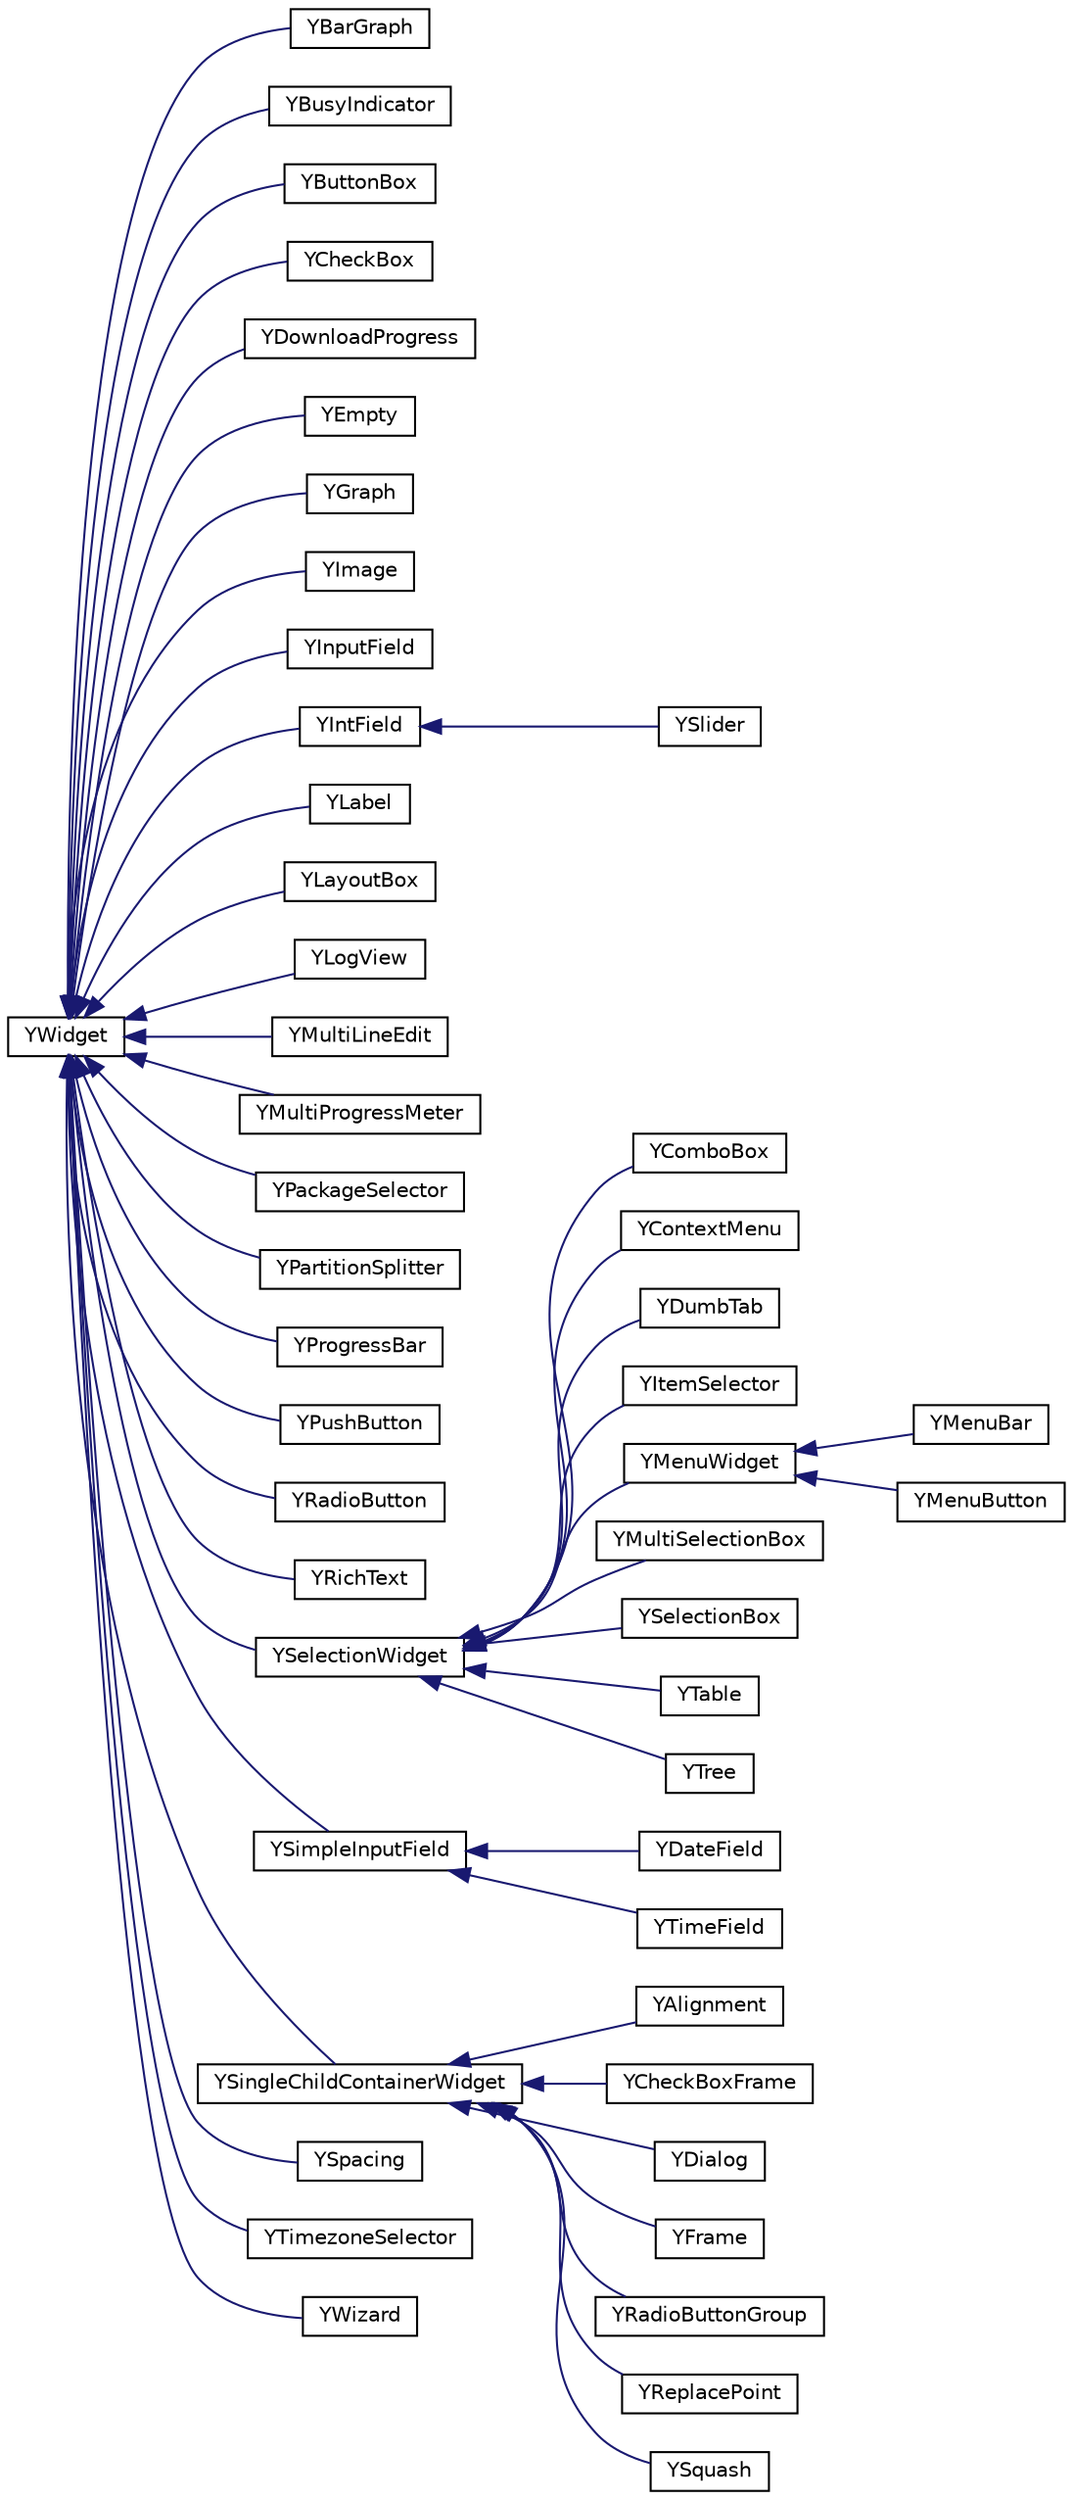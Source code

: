 digraph "Graphical Class Hierarchy"
{
 // LATEX_PDF_SIZE
  edge [fontname="Helvetica",fontsize="10",labelfontname="Helvetica",labelfontsize="10"];
  node [fontname="Helvetica",fontsize="10",shape=record];
  rankdir="LR";
  Node0 [label="YWidget",height=0.2,width=0.4,color="black", fillcolor="white", style="filled",URL="$classYWidget.html",tooltip=" "];
  Node0 -> Node1 [dir="back",color="midnightblue",fontsize="10",style="solid",fontname="Helvetica"];
  Node1 [label="YBarGraph",height=0.2,width=0.4,color="black", fillcolor="white", style="filled",URL="$classYBarGraph.html",tooltip=" "];
  Node0 -> Node2 [dir="back",color="midnightblue",fontsize="10",style="solid",fontname="Helvetica"];
  Node2 [label="YBusyIndicator",height=0.2,width=0.4,color="black", fillcolor="white", style="filled",URL="$classYBusyIndicator.html",tooltip=" "];
  Node0 -> Node3 [dir="back",color="midnightblue",fontsize="10",style="solid",fontname="Helvetica"];
  Node3 [label="YButtonBox",height=0.2,width=0.4,color="black", fillcolor="white", style="filled",URL="$classYButtonBox.html",tooltip=" "];
  Node0 -> Node4 [dir="back",color="midnightblue",fontsize="10",style="solid",fontname="Helvetica"];
  Node4 [label="YCheckBox",height=0.2,width=0.4,color="black", fillcolor="white", style="filled",URL="$classYCheckBox.html",tooltip=" "];
  Node0 -> Node5 [dir="back",color="midnightblue",fontsize="10",style="solid",fontname="Helvetica"];
  Node5 [label="YDownloadProgress",height=0.2,width=0.4,color="black", fillcolor="white", style="filled",URL="$classYDownloadProgress.html",tooltip=" "];
  Node0 -> Node6 [dir="back",color="midnightblue",fontsize="10",style="solid",fontname="Helvetica"];
  Node6 [label="YEmpty",height=0.2,width=0.4,color="black", fillcolor="white", style="filled",URL="$classYEmpty.html",tooltip=" "];
  Node0 -> Node7 [dir="back",color="midnightblue",fontsize="10",style="solid",fontname="Helvetica"];
  Node7 [label="YGraph",height=0.2,width=0.4,color="black", fillcolor="white", style="filled",URL="$classYGraph.html",tooltip=" "];
  Node0 -> Node8 [dir="back",color="midnightblue",fontsize="10",style="solid",fontname="Helvetica"];
  Node8 [label="YImage",height=0.2,width=0.4,color="black", fillcolor="white", style="filled",URL="$classYImage.html",tooltip=" "];
  Node0 -> Node9 [dir="back",color="midnightblue",fontsize="10",style="solid",fontname="Helvetica"];
  Node9 [label="YInputField",height=0.2,width=0.4,color="black", fillcolor="white", style="filled",URL="$classYInputField.html",tooltip=" "];
  Node0 -> Node10 [dir="back",color="midnightblue",fontsize="10",style="solid",fontname="Helvetica"];
  Node10 [label="YIntField",height=0.2,width=0.4,color="black", fillcolor="white", style="filled",URL="$classYIntField.html",tooltip=" "];
  Node10 -> Node11 [dir="back",color="midnightblue",fontsize="10",style="solid",fontname="Helvetica"];
  Node11 [label="YSlider",height=0.2,width=0.4,color="black", fillcolor="white", style="filled",URL="$classYSlider.html",tooltip=" "];
  Node0 -> Node12 [dir="back",color="midnightblue",fontsize="10",style="solid",fontname="Helvetica"];
  Node12 [label="YLabel",height=0.2,width=0.4,color="black", fillcolor="white", style="filled",URL="$classYLabel.html",tooltip=" "];
  Node0 -> Node13 [dir="back",color="midnightblue",fontsize="10",style="solid",fontname="Helvetica"];
  Node13 [label="YLayoutBox",height=0.2,width=0.4,color="black", fillcolor="white", style="filled",URL="$classYLayoutBox.html",tooltip=" "];
  Node0 -> Node14 [dir="back",color="midnightblue",fontsize="10",style="solid",fontname="Helvetica"];
  Node14 [label="YLogView",height=0.2,width=0.4,color="black", fillcolor="white", style="filled",URL="$classYLogView.html",tooltip=" "];
  Node0 -> Node15 [dir="back",color="midnightblue",fontsize="10",style="solid",fontname="Helvetica"];
  Node15 [label="YMultiLineEdit",height=0.2,width=0.4,color="black", fillcolor="white", style="filled",URL="$classYMultiLineEdit.html",tooltip=" "];
  Node0 -> Node16 [dir="back",color="midnightblue",fontsize="10",style="solid",fontname="Helvetica"];
  Node16 [label="YMultiProgressMeter",height=0.2,width=0.4,color="black", fillcolor="white", style="filled",URL="$classYMultiProgressMeter.html",tooltip=" "];
  Node0 -> Node17 [dir="back",color="midnightblue",fontsize="10",style="solid",fontname="Helvetica"];
  Node17 [label="YPackageSelector",height=0.2,width=0.4,color="black", fillcolor="white", style="filled",URL="$classYPackageSelector.html",tooltip=" "];
  Node0 -> Node18 [dir="back",color="midnightblue",fontsize="10",style="solid",fontname="Helvetica"];
  Node18 [label="YPartitionSplitter",height=0.2,width=0.4,color="black", fillcolor="white", style="filled",URL="$classYPartitionSplitter.html",tooltip=" "];
  Node0 -> Node19 [dir="back",color="midnightblue",fontsize="10",style="solid",fontname="Helvetica"];
  Node19 [label="YProgressBar",height=0.2,width=0.4,color="black", fillcolor="white", style="filled",URL="$classYProgressBar.html",tooltip=" "];
  Node0 -> Node20 [dir="back",color="midnightblue",fontsize="10",style="solid",fontname="Helvetica"];
  Node20 [label="YPushButton",height=0.2,width=0.4,color="black", fillcolor="white", style="filled",URL="$classYPushButton.html",tooltip=" "];
  Node0 -> Node21 [dir="back",color="midnightblue",fontsize="10",style="solid",fontname="Helvetica"];
  Node21 [label="YRadioButton",height=0.2,width=0.4,color="black", fillcolor="white", style="filled",URL="$classYRadioButton.html",tooltip=" "];
  Node0 -> Node22 [dir="back",color="midnightblue",fontsize="10",style="solid",fontname="Helvetica"];
  Node22 [label="YRichText",height=0.2,width=0.4,color="black", fillcolor="white", style="filled",URL="$classYRichText.html",tooltip=" "];
  Node0 -> Node23 [dir="back",color="midnightblue",fontsize="10",style="solid",fontname="Helvetica"];
  Node23 [label="YSelectionWidget",height=0.2,width=0.4,color="black", fillcolor="white", style="filled",URL="$classYSelectionWidget.html",tooltip=" "];
  Node23 -> Node24 [dir="back",color="midnightblue",fontsize="10",style="solid",fontname="Helvetica"];
  Node24 [label="YComboBox",height=0.2,width=0.4,color="black", fillcolor="white", style="filled",URL="$classYComboBox.html",tooltip=" "];
  Node23 -> Node25 [dir="back",color="midnightblue",fontsize="10",style="solid",fontname="Helvetica"];
  Node25 [label="YContextMenu",height=0.2,width=0.4,color="black", fillcolor="white", style="filled",URL="$classYContextMenu.html",tooltip=" "];
  Node23 -> Node26 [dir="back",color="midnightblue",fontsize="10",style="solid",fontname="Helvetica"];
  Node26 [label="YDumbTab",height=0.2,width=0.4,color="black", fillcolor="white", style="filled",URL="$classYDumbTab.html",tooltip=" "];
  Node23 -> Node27 [dir="back",color="midnightblue",fontsize="10",style="solid",fontname="Helvetica"];
  Node27 [label="YItemSelector",height=0.2,width=0.4,color="black", fillcolor="white", style="filled",URL="$classYItemSelector.html",tooltip=" "];
  Node23 -> Node28 [dir="back",color="midnightblue",fontsize="10",style="solid",fontname="Helvetica"];
  Node28 [label="YMenuWidget",height=0.2,width=0.4,color="black", fillcolor="white", style="filled",URL="$classYMenuWidget.html",tooltip=" "];
  Node28 -> Node29 [dir="back",color="midnightblue",fontsize="10",style="solid",fontname="Helvetica"];
  Node29 [label="YMenuBar",height=0.2,width=0.4,color="black", fillcolor="white", style="filled",URL="$classYMenuBar.html",tooltip=" "];
  Node28 -> Node30 [dir="back",color="midnightblue",fontsize="10",style="solid",fontname="Helvetica"];
  Node30 [label="YMenuButton",height=0.2,width=0.4,color="black", fillcolor="white", style="filled",URL="$classYMenuButton.html",tooltip=" "];
  Node23 -> Node31 [dir="back",color="midnightblue",fontsize="10",style="solid",fontname="Helvetica"];
  Node31 [label="YMultiSelectionBox",height=0.2,width=0.4,color="black", fillcolor="white", style="filled",URL="$classYMultiSelectionBox.html",tooltip=" "];
  Node23 -> Node32 [dir="back",color="midnightblue",fontsize="10",style="solid",fontname="Helvetica"];
  Node32 [label="YSelectionBox",height=0.2,width=0.4,color="black", fillcolor="white", style="filled",URL="$classYSelectionBox.html",tooltip=" "];
  Node23 -> Node33 [dir="back",color="midnightblue",fontsize="10",style="solid",fontname="Helvetica"];
  Node33 [label="YTable",height=0.2,width=0.4,color="black", fillcolor="white", style="filled",URL="$classYTable.html",tooltip=" "];
  Node23 -> Node34 [dir="back",color="midnightblue",fontsize="10",style="solid",fontname="Helvetica"];
  Node34 [label="YTree",height=0.2,width=0.4,color="black", fillcolor="white", style="filled",URL="$classYTree.html",tooltip=" "];
  Node0 -> Node35 [dir="back",color="midnightblue",fontsize="10",style="solid",fontname="Helvetica"];
  Node35 [label="YSimpleInputField",height=0.2,width=0.4,color="black", fillcolor="white", style="filled",URL="$classYSimpleInputField.html",tooltip=" "];
  Node35 -> Node36 [dir="back",color="midnightblue",fontsize="10",style="solid",fontname="Helvetica"];
  Node36 [label="YDateField",height=0.2,width=0.4,color="black", fillcolor="white", style="filled",URL="$classYDateField.html",tooltip=" "];
  Node35 -> Node37 [dir="back",color="midnightblue",fontsize="10",style="solid",fontname="Helvetica"];
  Node37 [label="YTimeField",height=0.2,width=0.4,color="black", fillcolor="white", style="filled",URL="$classYTimeField.html",tooltip=" "];
  Node0 -> Node38 [dir="back",color="midnightblue",fontsize="10",style="solid",fontname="Helvetica"];
  Node38 [label="YSingleChildContainerWidget",height=0.2,width=0.4,color="black", fillcolor="white", style="filled",URL="$classYSingleChildContainerWidget.html",tooltip=" "];
  Node38 -> Node39 [dir="back",color="midnightblue",fontsize="10",style="solid",fontname="Helvetica"];
  Node39 [label="YAlignment",height=0.2,width=0.4,color="black", fillcolor="white", style="filled",URL="$classYAlignment.html",tooltip=" "];
  Node38 -> Node40 [dir="back",color="midnightblue",fontsize="10",style="solid",fontname="Helvetica"];
  Node40 [label="YCheckBoxFrame",height=0.2,width=0.4,color="black", fillcolor="white", style="filled",URL="$classYCheckBoxFrame.html",tooltip=" "];
  Node38 -> Node41 [dir="back",color="midnightblue",fontsize="10",style="solid",fontname="Helvetica"];
  Node41 [label="YDialog",height=0.2,width=0.4,color="black", fillcolor="white", style="filled",URL="$classYDialog.html",tooltip=" "];
  Node38 -> Node42 [dir="back",color="midnightblue",fontsize="10",style="solid",fontname="Helvetica"];
  Node42 [label="YFrame",height=0.2,width=0.4,color="black", fillcolor="white", style="filled",URL="$classYFrame.html",tooltip=" "];
  Node38 -> Node43 [dir="back",color="midnightblue",fontsize="10",style="solid",fontname="Helvetica"];
  Node43 [label="YRadioButtonGroup",height=0.2,width=0.4,color="black", fillcolor="white", style="filled",URL="$classYRadioButtonGroup.html",tooltip=" "];
  Node38 -> Node44 [dir="back",color="midnightblue",fontsize="10",style="solid",fontname="Helvetica"];
  Node44 [label="YReplacePoint",height=0.2,width=0.4,color="black", fillcolor="white", style="filled",URL="$classYReplacePoint.html",tooltip=" "];
  Node38 -> Node45 [dir="back",color="midnightblue",fontsize="10",style="solid",fontname="Helvetica"];
  Node45 [label="YSquash",height=0.2,width=0.4,color="black", fillcolor="white", style="filled",URL="$classYSquash.html",tooltip=" "];
  Node0 -> Node46 [dir="back",color="midnightblue",fontsize="10",style="solid",fontname="Helvetica"];
  Node46 [label="YSpacing",height=0.2,width=0.4,color="black", fillcolor="white", style="filled",URL="$classYSpacing.html",tooltip=" "];
  Node0 -> Node47 [dir="back",color="midnightblue",fontsize="10",style="solid",fontname="Helvetica"];
  Node47 [label="YTimezoneSelector",height=0.2,width=0.4,color="black", fillcolor="white", style="filled",URL="$classYTimezoneSelector.html",tooltip=" "];
  Node0 -> Node48 [dir="back",color="midnightblue",fontsize="10",style="solid",fontname="Helvetica"];
  Node48 [label="YWizard",height=0.2,width=0.4,color="black", fillcolor="white", style="filled",URL="$classYWizard.html",tooltip=" "];
}
